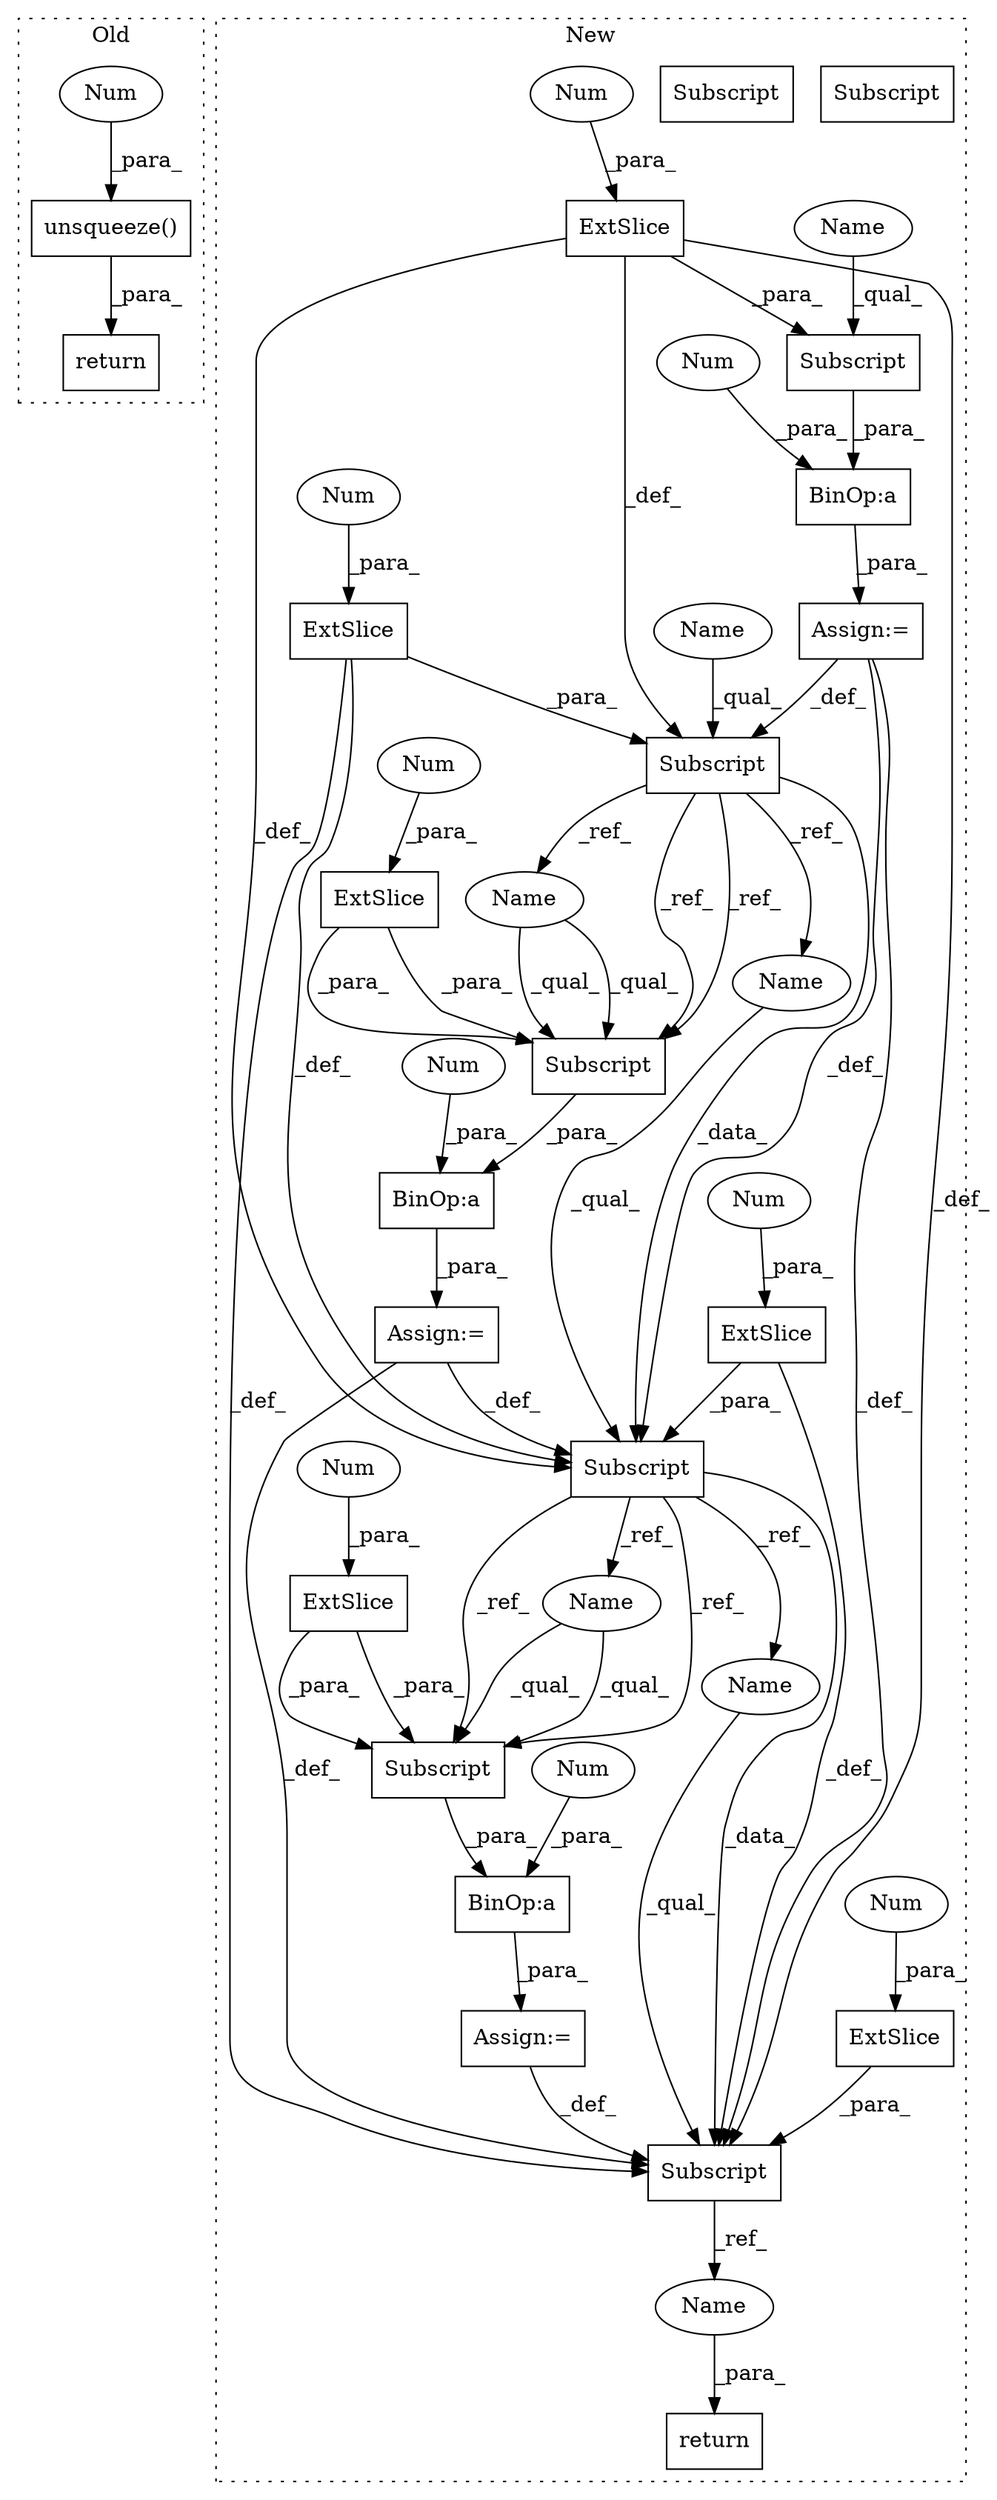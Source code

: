 digraph G {
subgraph cluster0 {
1 [label="unsqueeze()" a="75" s="2240,2253" l="12,1" shape="box"];
3 [label="Num" a="76" s="2252" l="1" shape="ellipse"];
4 [label="return" a="93" s="2233" l="7" shape="box"];
label = "Old";
style="dotted";
}
subgraph cluster1 {
2 [label="return" a="93" s="2444" l="7" shape="box"];
5 [label="Assign:=" a="68" s="2419" l="3" shape="box"];
6 [label="Assign:=" a="68" s="2389" l="3" shape="box"];
7 [label="Assign:=" a="68" s="2359" l="3" shape="box"];
8 [label="BinOp:a" a="82" s="2398" l="3" shape="box"];
9 [label="Num" a="76" s="2401" l="3" shape="ellipse"];
10 [label="BinOp:a" a="82" s="2428" l="3" shape="box"];
11 [label="BinOp:a" a="82" s="2368" l="3" shape="box"];
12 [label="Subscript" a="63" s="2392,0" l="6,0" shape="box"];
13 [label="ExtSlice" a="85" s="2362" l="1" shape="box"];
14 [label="Subscript" a="63" s="2353,0" l="6,0" shape="box"];
15 [label="Subscript" a="63" s="2362,0" l="6,0" shape="box"];
16 [label="ExtSlice" a="85" s="2353" l="1" shape="box"];
17 [label="Subscript" a="63" s="2413,0" l="6,0" shape="box"];
18 [label="ExtSlice" a="85" s="2413" l="1" shape="box"];
19 [label="Subscript" a="63" s="2422,0" l="6,0" shape="box"];
20 [label="ExtSlice" a="85" s="2383" l="1" shape="box"];
21 [label="Subscript" a="63" s="2383,0" l="6,0" shape="box"];
22 [label="ExtSlice" a="85" s="2422" l="1" shape="box"];
23 [label="ExtSlice" a="85" s="2392" l="1" shape="box"];
24 [label="Num" a="76" s="2417" l="1" shape="ellipse"];
25 [label="Num" a="76" s="2366" l="1" shape="ellipse"];
26 [label="Num" a="76" s="2387" l="1" shape="ellipse"];
27 [label="Num" a="76" s="2357" l="1" shape="ellipse"];
28 [label="Num" a="76" s="2371" l="3" shape="ellipse"];
29 [label="Num" a="76" s="2396" l="1" shape="ellipse"];
30 [label="Num" a="76" s="2426" l="1" shape="ellipse"];
31 [label="Num" a="76" s="2431" l="3" shape="ellipse"];
32 [label="Subscript" a="63" s="2422,0" l="6,0" shape="box"];
33 [label="Name" a="87" s="2413" l="1" shape="ellipse"];
34 [label="Name" a="87" s="2422" l="1" shape="ellipse"];
35 [label="Name" a="87" s="2353" l="1" shape="ellipse"];
36 [label="Name" a="87" s="2362" l="1" shape="ellipse"];
37 [label="Name" a="87" s="2383" l="1" shape="ellipse"];
38 [label="Name" a="87" s="2392" l="1" shape="ellipse"];
39 [label="Subscript" a="63" s="2392,0" l="6,0" shape="box"];
40 [label="Name" a="87" s="2451" l="1" shape="ellipse"];
label = "New";
style="dotted";
}
1 -> 4 [label="_para_"];
3 -> 1 [label="_para_"];
5 -> 17 [label="_def_"];
6 -> 21 [label="_def_"];
6 -> 17 [label="_def_"];
7 -> 21 [label="_def_"];
7 -> 14 [label="_def_"];
7 -> 17 [label="_def_"];
8 -> 6 [label="_para_"];
9 -> 8 [label="_para_"];
10 -> 5 [label="_para_"];
11 -> 7 [label="_para_"];
13 -> 21 [label="_def_"];
13 -> 17 [label="_def_"];
13 -> 14 [label="_def_"];
13 -> 15 [label="_para_"];
14 -> 39 [label="_ref_"];
14 -> 21 [label="_data_"];
14 -> 37 [label="_ref_"];
14 -> 39 [label="_ref_"];
14 -> 38 [label="_ref_"];
15 -> 11 [label="_para_"];
16 -> 17 [label="_def_"];
16 -> 21 [label="_def_"];
16 -> 14 [label="_para_"];
17 -> 40 [label="_ref_"];
18 -> 17 [label="_para_"];
20 -> 17 [label="_def_"];
20 -> 21 [label="_para_"];
21 -> 17 [label="_data_"];
21 -> 34 [label="_ref_"];
21 -> 32 [label="_ref_"];
21 -> 33 [label="_ref_"];
21 -> 32 [label="_ref_"];
22 -> 32 [label="_para_"];
22 -> 32 [label="_para_"];
23 -> 39 [label="_para_"];
23 -> 39 [label="_para_"];
24 -> 18 [label="_para_"];
25 -> 13 [label="_para_"];
26 -> 20 [label="_para_"];
27 -> 16 [label="_para_"];
28 -> 11 [label="_para_"];
29 -> 23 [label="_para_"];
30 -> 22 [label="_para_"];
31 -> 10 [label="_para_"];
32 -> 10 [label="_para_"];
33 -> 17 [label="_qual_"];
34 -> 32 [label="_qual_"];
34 -> 32 [label="_qual_"];
35 -> 14 [label="_qual_"];
36 -> 15 [label="_qual_"];
37 -> 21 [label="_qual_"];
38 -> 39 [label="_qual_"];
38 -> 39 [label="_qual_"];
39 -> 8 [label="_para_"];
40 -> 2 [label="_para_"];
}